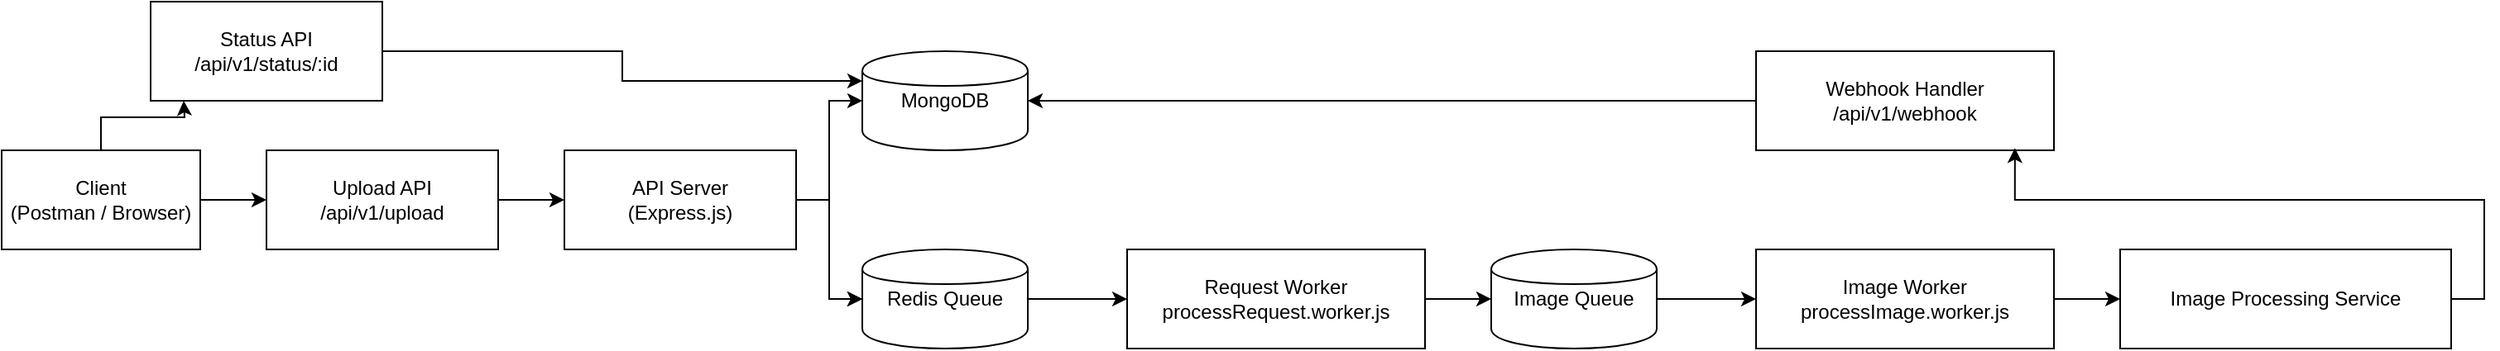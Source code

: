 <mxfile version="28.1.0">
  <diagram id="6ad69846-f759-4b6b-9e5f-729c766bf28c" name="Page-1">
    <mxGraphModel dx="1042" dy="562" grid="1" gridSize="10" guides="1" tooltips="1" connect="1" arrows="1" fold="1" page="1" pageScale="1" pageWidth="850" pageHeight="1100" math="0" shadow="0">
      <root>
        <mxCell id="0" />
        <mxCell id="1" parent="0" />
        <mxCell id="Rg8XXzyKw8KKgSKenp3r-1" value="" style="edgeStyle=orthogonalEdgeStyle;rounded=0;orthogonalLoop=1;jettySize=auto;html=1;" edge="1" parent="1" source="bce6a2b0-7ecf-493a-a724-8e137ce99236" target="42706ce9-9041-4344-89f0-6c825109f800">
          <mxGeometry relative="1" as="geometry" />
        </mxCell>
        <mxCell id="Rg8XXzyKw8KKgSKenp3r-22" style="edgeStyle=orthogonalEdgeStyle;rounded=0;orthogonalLoop=1;jettySize=auto;html=1;" edge="1" parent="1" source="bce6a2b0-7ecf-493a-a724-8e137ce99236">
          <mxGeometry relative="1" as="geometry">
            <mxPoint x="130" y="70" as="targetPoint" />
          </mxGeometry>
        </mxCell>
        <mxCell id="bce6a2b0-7ecf-493a-a724-8e137ce99236" value="Client&#xa;(Postman / Browser)" style="shape=rectangle;whiteSpace=wrap;html=1;" parent="1" vertex="1">
          <mxGeometry x="20" y="100" width="120" height="60" as="geometry" />
        </mxCell>
        <mxCell id="Rg8XXzyKw8KKgSKenp3r-2" value="" style="edgeStyle=orthogonalEdgeStyle;rounded=0;orthogonalLoop=1;jettySize=auto;html=1;" edge="1" parent="1" source="42706ce9-9041-4344-89f0-6c825109f800" target="69261f7c-a938-44c0-b7bd-fa189c5670a5">
          <mxGeometry relative="1" as="geometry" />
        </mxCell>
        <mxCell id="42706ce9-9041-4344-89f0-6c825109f800" value="Upload API&#xa;/api/v1/upload" style="shape=rectangle;whiteSpace=wrap;html=1;" parent="1" vertex="1">
          <mxGeometry x="180" y="100" width="140" height="60" as="geometry" />
        </mxCell>
        <mxCell id="Rg8XXzyKw8KKgSKenp3r-3" value="" style="edgeStyle=orthogonalEdgeStyle;rounded=0;orthogonalLoop=1;jettySize=auto;html=1;" edge="1" parent="1" source="69261f7c-a938-44c0-b7bd-fa189c5670a5" target="2a80d3d0-3f6b-4533-90cd-ae739f1267ae">
          <mxGeometry relative="1" as="geometry" />
        </mxCell>
        <mxCell id="Rg8XXzyKw8KKgSKenp3r-7" value="" style="edgeStyle=orthogonalEdgeStyle;rounded=0;orthogonalLoop=1;jettySize=auto;html=1;" edge="1" parent="1" source="69261f7c-a938-44c0-b7bd-fa189c5670a5" target="2a80d3d0-3f6b-4533-90cd-ae739f1267ae">
          <mxGeometry relative="1" as="geometry" />
        </mxCell>
        <mxCell id="Rg8XXzyKw8KKgSKenp3r-8" style="edgeStyle=orthogonalEdgeStyle;rounded=0;orthogonalLoop=1;jettySize=auto;html=1;entryX=0;entryY=0.5;entryDx=0;entryDy=0;" edge="1" parent="1" source="69261f7c-a938-44c0-b7bd-fa189c5670a5" target="c7896d64-a6d0-475f-a03e-3d970b8d1d7b">
          <mxGeometry relative="1" as="geometry" />
        </mxCell>
        <mxCell id="69261f7c-a938-44c0-b7bd-fa189c5670a5" value="API Server&#xa;(Express.js)" style="shape=rectangle;whiteSpace=wrap;html=1;" parent="1" vertex="1">
          <mxGeometry x="360" y="100" width="140" height="60" as="geometry" />
        </mxCell>
        <mxCell id="c7896d64-a6d0-475f-a03e-3d970b8d1d7b" value="MongoDB" style="shape=cylinder;whiteSpace=wrap;html=1;" parent="1" vertex="1">
          <mxGeometry x="540" y="40" width="100" height="60" as="geometry" />
        </mxCell>
        <mxCell id="Rg8XXzyKw8KKgSKenp3r-4" value="" style="edgeStyle=orthogonalEdgeStyle;rounded=0;orthogonalLoop=1;jettySize=auto;html=1;" edge="1" parent="1" source="2a80d3d0-3f6b-4533-90cd-ae739f1267ae" target="e6e060eb-9b13-4923-ab2f-423bbd1be963">
          <mxGeometry relative="1" as="geometry" />
        </mxCell>
        <mxCell id="2a80d3d0-3f6b-4533-90cd-ae739f1267ae" value="Redis Queue" style="shape=cylinder;whiteSpace=wrap;html=1;" parent="1" vertex="1">
          <mxGeometry x="540" y="160" width="100" height="60" as="geometry" />
        </mxCell>
        <mxCell id="Rg8XXzyKw8KKgSKenp3r-9" value="" style="edgeStyle=orthogonalEdgeStyle;rounded=0;orthogonalLoop=1;jettySize=auto;html=1;" edge="1" parent="1" source="e6e060eb-9b13-4923-ab2f-423bbd1be963" target="d4d99e82-f427-4a24-b07c-004b3f44cb83">
          <mxGeometry relative="1" as="geometry" />
        </mxCell>
        <mxCell id="e6e060eb-9b13-4923-ab2f-423bbd1be963" value="Request Worker&#xa;processRequest.worker.js" style="shape=rectangle;whiteSpace=wrap;html=1;" parent="1" vertex="1">
          <mxGeometry x="700" y="160" width="180" height="60" as="geometry" />
        </mxCell>
        <mxCell id="Rg8XXzyKw8KKgSKenp3r-10" value="" style="edgeStyle=orthogonalEdgeStyle;rounded=0;orthogonalLoop=1;jettySize=auto;html=1;" edge="1" parent="1" source="d4d99e82-f427-4a24-b07c-004b3f44cb83" target="25a16881-8d46-48d7-90ee-129fc0829cd8">
          <mxGeometry relative="1" as="geometry" />
        </mxCell>
        <mxCell id="d4d99e82-f427-4a24-b07c-004b3f44cb83" value="Image Queue" style="shape=cylinder;whiteSpace=wrap;html=1;" parent="1" vertex="1">
          <mxGeometry x="920" y="160" width="100" height="60" as="geometry" />
        </mxCell>
        <mxCell id="Rg8XXzyKw8KKgSKenp3r-16" style="edgeStyle=orthogonalEdgeStyle;rounded=0;orthogonalLoop=1;jettySize=auto;html=1;entryX=0;entryY=0.5;entryDx=0;entryDy=0;" edge="1" parent="1" source="25a16881-8d46-48d7-90ee-129fc0829cd8" target="0afe873e-fe5c-4b1c-a2f8-04d26ce43242">
          <mxGeometry relative="1" as="geometry" />
        </mxCell>
        <mxCell id="25a16881-8d46-48d7-90ee-129fc0829cd8" value="Image Worker&#xa;processImage.worker.js" style="shape=rectangle;whiteSpace=wrap;html=1;" parent="1" vertex="1">
          <mxGeometry x="1080" y="160" width="180" height="60" as="geometry" />
        </mxCell>
        <mxCell id="0afe873e-fe5c-4b1c-a2f8-04d26ce43242" value="Image Processing Service" style="shape=rectangle;whiteSpace=wrap;html=1;" parent="1" vertex="1">
          <mxGeometry x="1300" y="160" width="200" height="60" as="geometry" />
        </mxCell>
        <mxCell id="Rg8XXzyKw8KKgSKenp3r-20" style="edgeStyle=orthogonalEdgeStyle;rounded=0;orthogonalLoop=1;jettySize=auto;html=1;entryX=1;entryY=0.5;entryDx=0;entryDy=0;" edge="1" parent="1" source="90e72df3-4cb1-48a4-a99d-e81b4c5cdbce" target="c7896d64-a6d0-475f-a03e-3d970b8d1d7b">
          <mxGeometry relative="1" as="geometry" />
        </mxCell>
        <mxCell id="90e72df3-4cb1-48a4-a99d-e81b4c5cdbce" value="Webhook Handler&#xa;/api/v1/webhook" style="shape=rectangle;whiteSpace=wrap;html=1;" parent="1" vertex="1">
          <mxGeometry x="1080" y="40" width="180" height="60" as="geometry" />
        </mxCell>
        <mxCell id="Rg8XXzyKw8KKgSKenp3r-23" style="edgeStyle=orthogonalEdgeStyle;rounded=0;orthogonalLoop=1;jettySize=auto;html=1;entryX=0;entryY=0.3;entryDx=0;entryDy=0;" edge="1" parent="1" source="64eb5ba5-783d-4c2f-81d7-c453c3e0ad62" target="c7896d64-a6d0-475f-a03e-3d970b8d1d7b">
          <mxGeometry relative="1" as="geometry" />
        </mxCell>
        <mxCell id="64eb5ba5-783d-4c2f-81d7-c453c3e0ad62" value="Status API&#xa;/api/v1/status/:id" style="shape=rectangle;whiteSpace=wrap;html=1;" parent="1" vertex="1">
          <mxGeometry x="110" y="10" width="140" height="60" as="geometry" />
        </mxCell>
        <mxCell id="Rg8XXzyKw8KKgSKenp3r-19" style="edgeStyle=orthogonalEdgeStyle;rounded=0;orthogonalLoop=1;jettySize=auto;html=1;exitX=1;exitY=0.5;exitDx=0;exitDy=0;entryX=0.869;entryY=0.977;entryDx=0;entryDy=0;entryPerimeter=0;" edge="1" parent="1" source="0afe873e-fe5c-4b1c-a2f8-04d26ce43242" target="90e72df3-4cb1-48a4-a99d-e81b4c5cdbce">
          <mxGeometry relative="1" as="geometry" />
        </mxCell>
      </root>
    </mxGraphModel>
  </diagram>
</mxfile>
